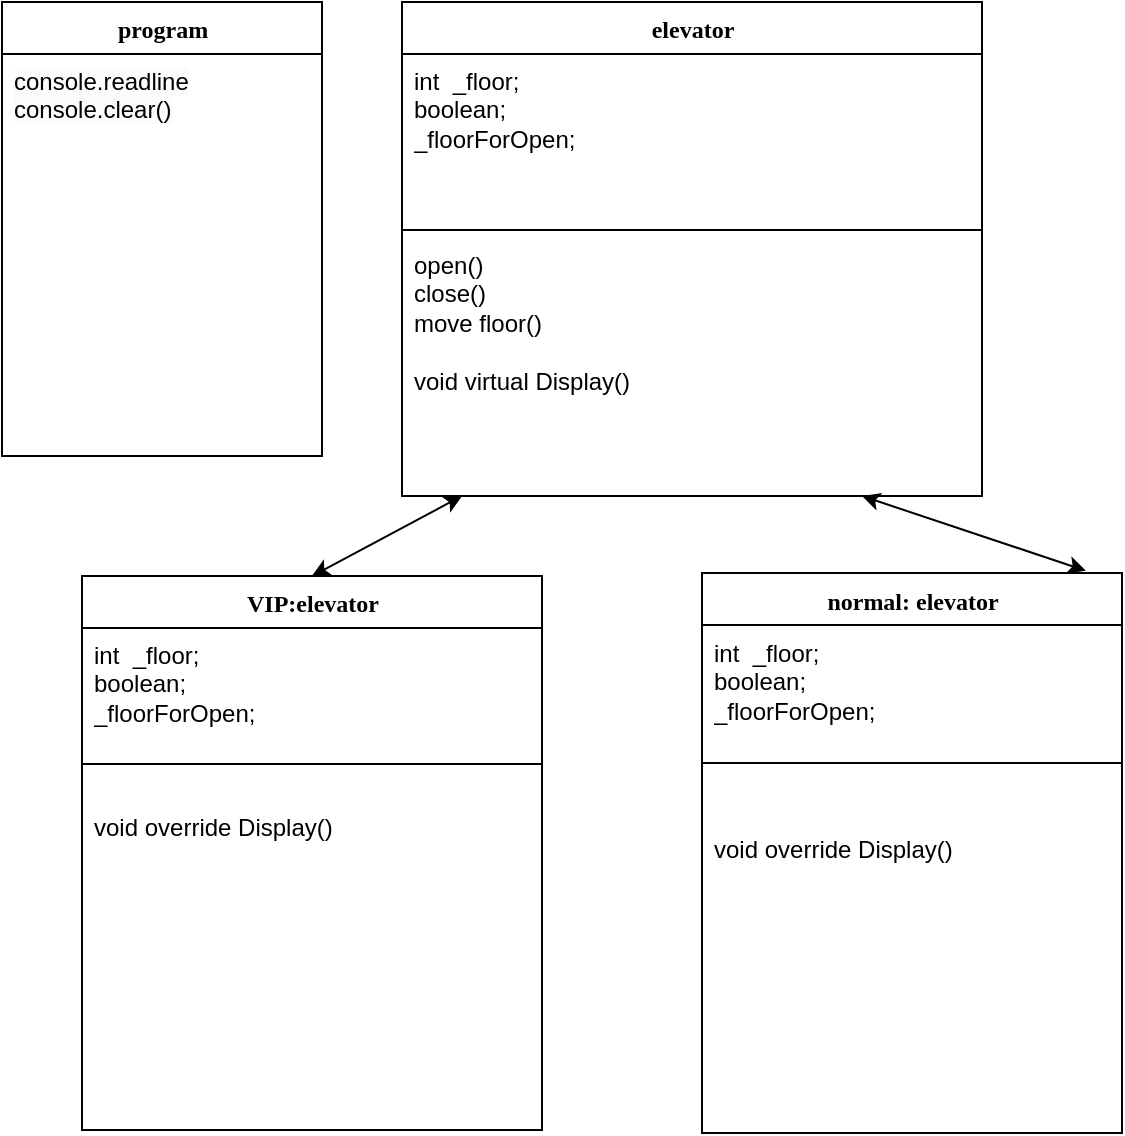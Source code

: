 <mxfile version="21.0.2" type="github">
  <diagram name="Page-1" id="9f46799a-70d6-7492-0946-bef42562c5a5">
    <mxGraphModel dx="915" dy="601" grid="1" gridSize="10" guides="1" tooltips="1" connect="1" arrows="1" fold="1" page="1" pageScale="1" pageWidth="1100" pageHeight="850" background="none" math="0" shadow="0">
      <root>
        <mxCell id="0" />
        <mxCell id="1" parent="0" />
        <mxCell id="78961159f06e98e8-17" value="program" style="swimlane;html=1;fontStyle=1;align=center;verticalAlign=top;childLayout=stackLayout;horizontal=1;startSize=26;horizontalStack=0;resizeParent=1;resizeLast=0;collapsible=1;marginBottom=0;swimlaneFillColor=#ffffff;rounded=0;shadow=0;comic=0;labelBackgroundColor=none;strokeWidth=1;fillColor=none;fontFamily=Verdana;fontSize=12" parent="1" vertex="1">
          <mxGeometry x="90" y="83" width="160" height="227" as="geometry" />
        </mxCell>
        <mxCell id="_E_k5P-meiK_oXOUcT5v-20" value="&lt;span style=&quot;color: rgb(0, 0, 0); font-family: Helvetica; font-size: 12px; font-style: normal; font-variant-ligatures: normal; font-variant-caps: normal; font-weight: 400; letter-spacing: normal; orphans: 2; text-align: left; text-indent: 0px; text-transform: none; widows: 2; word-spacing: 0px; -webkit-text-stroke-width: 0px; background-color: rgb(251, 251, 251); text-decoration-thickness: initial; text-decoration-style: initial; text-decoration-color: initial; float: none; display: inline !important;&quot;&gt;console.readline&lt;br&gt;console.clear()&lt;br&gt;&lt;/span&gt;" style="text;html=1;strokeColor=none;fillColor=none;align=left;verticalAlign=top;spacingLeft=4;spacingRight=4;whiteSpace=wrap;overflow=hidden;rotatable=0;points=[[0,0.5],[1,0.5]];portConstraint=eastwest;" parent="78961159f06e98e8-17" vertex="1">
          <mxGeometry y="26" width="160" height="66" as="geometry" />
        </mxCell>
        <mxCell id="78961159f06e98e8-30" value="elevator" style="swimlane;html=1;fontStyle=1;align=center;verticalAlign=top;childLayout=stackLayout;horizontal=1;startSize=26;horizontalStack=0;resizeParent=1;resizeLast=0;collapsible=1;marginBottom=0;swimlaneFillColor=#ffffff;rounded=0;shadow=0;comic=0;labelBackgroundColor=none;strokeWidth=1;fillColor=none;fontFamily=Verdana;fontSize=12" parent="1" vertex="1">
          <mxGeometry x="290" y="83" width="290" height="247" as="geometry" />
        </mxCell>
        <mxCell id="78961159f06e98e8-31" value="int&amp;nbsp; _floor;&lt;br&gt;boolean;&lt;br&gt;_floorForOpen;" style="text;html=1;strokeColor=none;fillColor=none;align=left;verticalAlign=top;spacingLeft=4;spacingRight=4;whiteSpace=wrap;overflow=hidden;rotatable=0;points=[[0,0.5],[1,0.5]];portConstraint=eastwest;" parent="78961159f06e98e8-30" vertex="1">
          <mxGeometry y="26" width="290" height="84" as="geometry" />
        </mxCell>
        <mxCell id="78961159f06e98e8-38" value="" style="line;html=1;strokeWidth=1;fillColor=none;align=left;verticalAlign=middle;spacingTop=-1;spacingLeft=3;spacingRight=3;rotatable=0;labelPosition=right;points=[];portConstraint=eastwest;" parent="78961159f06e98e8-30" vertex="1">
          <mxGeometry y="110" width="290" height="8" as="geometry" />
        </mxCell>
        <mxCell id="_E_k5P-meiK_oXOUcT5v-11" value="open()&lt;br&gt;close()&lt;br&gt;move floor()&lt;br&gt;&lt;br&gt;void virtual Display()" style="text;html=1;strokeColor=none;fillColor=none;align=left;verticalAlign=top;spacingLeft=4;spacingRight=4;whiteSpace=wrap;overflow=hidden;rotatable=0;points=[[0,0.5],[1,0.5]];portConstraint=eastwest;" parent="78961159f06e98e8-30" vertex="1">
          <mxGeometry y="118" width="290" height="102" as="geometry" />
        </mxCell>
        <mxCell id="78961159f06e98e8-43" value="normal:&amp;nbsp;elevator" style="swimlane;html=1;fontStyle=1;align=center;verticalAlign=top;childLayout=stackLayout;horizontal=1;startSize=26;horizontalStack=0;resizeParent=1;resizeLast=0;collapsible=1;marginBottom=0;swimlaneFillColor=#ffffff;rounded=0;shadow=0;comic=0;labelBackgroundColor=none;strokeWidth=1;fillColor=none;fontFamily=Verdana;fontSize=12" parent="1" vertex="1">
          <mxGeometry x="440" y="368.5" width="210" height="280" as="geometry" />
        </mxCell>
        <mxCell id="_E_k5P-meiK_oXOUcT5v-12" value="int&amp;nbsp; _floor;&lt;br style=&quot;border-color: var(--border-color);&quot;&gt;boolean;&lt;br&gt;_floorForOpen;" style="text;html=1;strokeColor=none;fillColor=none;align=left;verticalAlign=top;spacingLeft=4;spacingRight=4;whiteSpace=wrap;overflow=hidden;rotatable=0;points=[[0,0.5],[1,0.5]];portConstraint=eastwest;" parent="78961159f06e98e8-43" vertex="1">
          <mxGeometry y="26" width="210" height="54" as="geometry" />
        </mxCell>
        <mxCell id="78961159f06e98e8-51" value="" style="line;html=1;strokeWidth=1;fillColor=none;align=left;verticalAlign=middle;spacingTop=-1;spacingLeft=3;spacingRight=3;rotatable=0;labelPosition=right;points=[];portConstraint=eastwest;" parent="78961159f06e98e8-43" vertex="1">
          <mxGeometry y="80" width="210" height="30" as="geometry" />
        </mxCell>
        <mxCell id="QPgEpxGBtE2t1v8p1aI9-5" value="&lt;br&gt;void override Display()" style="text;html=1;strokeColor=none;fillColor=none;align=left;verticalAlign=top;spacingLeft=4;spacingRight=4;whiteSpace=wrap;overflow=hidden;rotatable=0;points=[[0,0.5],[1,0.5]];portConstraint=eastwest;" vertex="1" parent="78961159f06e98e8-43">
          <mxGeometry y="110" width="210" height="102" as="geometry" />
        </mxCell>
        <mxCell id="_E_k5P-meiK_oXOUcT5v-13" value="VIP:elevator" style="swimlane;html=1;fontStyle=1;align=center;verticalAlign=top;childLayout=stackLayout;horizontal=1;startSize=26;horizontalStack=0;resizeParent=1;resizeLast=0;collapsible=1;marginBottom=0;swimlaneFillColor=#ffffff;rounded=0;shadow=0;comic=0;labelBackgroundColor=none;strokeWidth=1;fillColor=none;fontFamily=Verdana;fontSize=12" parent="1" vertex="1">
          <mxGeometry x="130" y="370" width="230" height="277" as="geometry" />
        </mxCell>
        <mxCell id="_E_k5P-meiK_oXOUcT5v-14" value="int&amp;nbsp; _floor;&lt;br style=&quot;border-color: var(--border-color);&quot;&gt;boolean;&lt;br&gt;_floorForOpen;" style="text;html=1;strokeColor=none;fillColor=none;align=left;verticalAlign=top;spacingLeft=4;spacingRight=4;whiteSpace=wrap;overflow=hidden;rotatable=0;points=[[0,0.5],[1,0.5]];portConstraint=eastwest;" parent="_E_k5P-meiK_oXOUcT5v-13" vertex="1">
          <mxGeometry y="26" width="230" height="64" as="geometry" />
        </mxCell>
        <mxCell id="_E_k5P-meiK_oXOUcT5v-16" value="" style="line;html=1;strokeWidth=1;fillColor=none;align=left;verticalAlign=middle;spacingTop=-1;spacingLeft=3;spacingRight=3;rotatable=0;labelPosition=right;points=[];portConstraint=eastwest;" parent="_E_k5P-meiK_oXOUcT5v-13" vertex="1">
          <mxGeometry y="90" width="230" height="8" as="geometry" />
        </mxCell>
        <mxCell id="QPgEpxGBtE2t1v8p1aI9-4" value="&lt;br&gt;void override Display()" style="text;html=1;strokeColor=none;fillColor=none;align=left;verticalAlign=top;spacingLeft=4;spacingRight=4;whiteSpace=wrap;overflow=hidden;rotatable=0;points=[[0,0.5],[1,0.5]];portConstraint=eastwest;" vertex="1" parent="_E_k5P-meiK_oXOUcT5v-13">
          <mxGeometry y="98" width="230" height="102" as="geometry" />
        </mxCell>
        <mxCell id="QPgEpxGBtE2t1v8p1aI9-7" value="" style="endArrow=classic;startArrow=classic;html=1;rounded=0;exitX=0.5;exitY=0;exitDx=0;exitDy=0;" edge="1" parent="1" source="_E_k5P-meiK_oXOUcT5v-13">
          <mxGeometry width="50" height="50" relative="1" as="geometry">
            <mxPoint x="360" y="370" as="sourcePoint" />
            <mxPoint x="320" y="330" as="targetPoint" />
          </mxGeometry>
        </mxCell>
        <mxCell id="QPgEpxGBtE2t1v8p1aI9-8" value="" style="endArrow=classic;startArrow=classic;html=1;rounded=0;exitX=0.914;exitY=-0.004;exitDx=0;exitDy=0;exitPerimeter=0;" edge="1" parent="1" source="78961159f06e98e8-43">
          <mxGeometry width="50" height="50" relative="1" as="geometry">
            <mxPoint x="500" y="368.5" as="sourcePoint" />
            <mxPoint x="520" y="330" as="targetPoint" />
          </mxGeometry>
        </mxCell>
      </root>
    </mxGraphModel>
  </diagram>
</mxfile>

